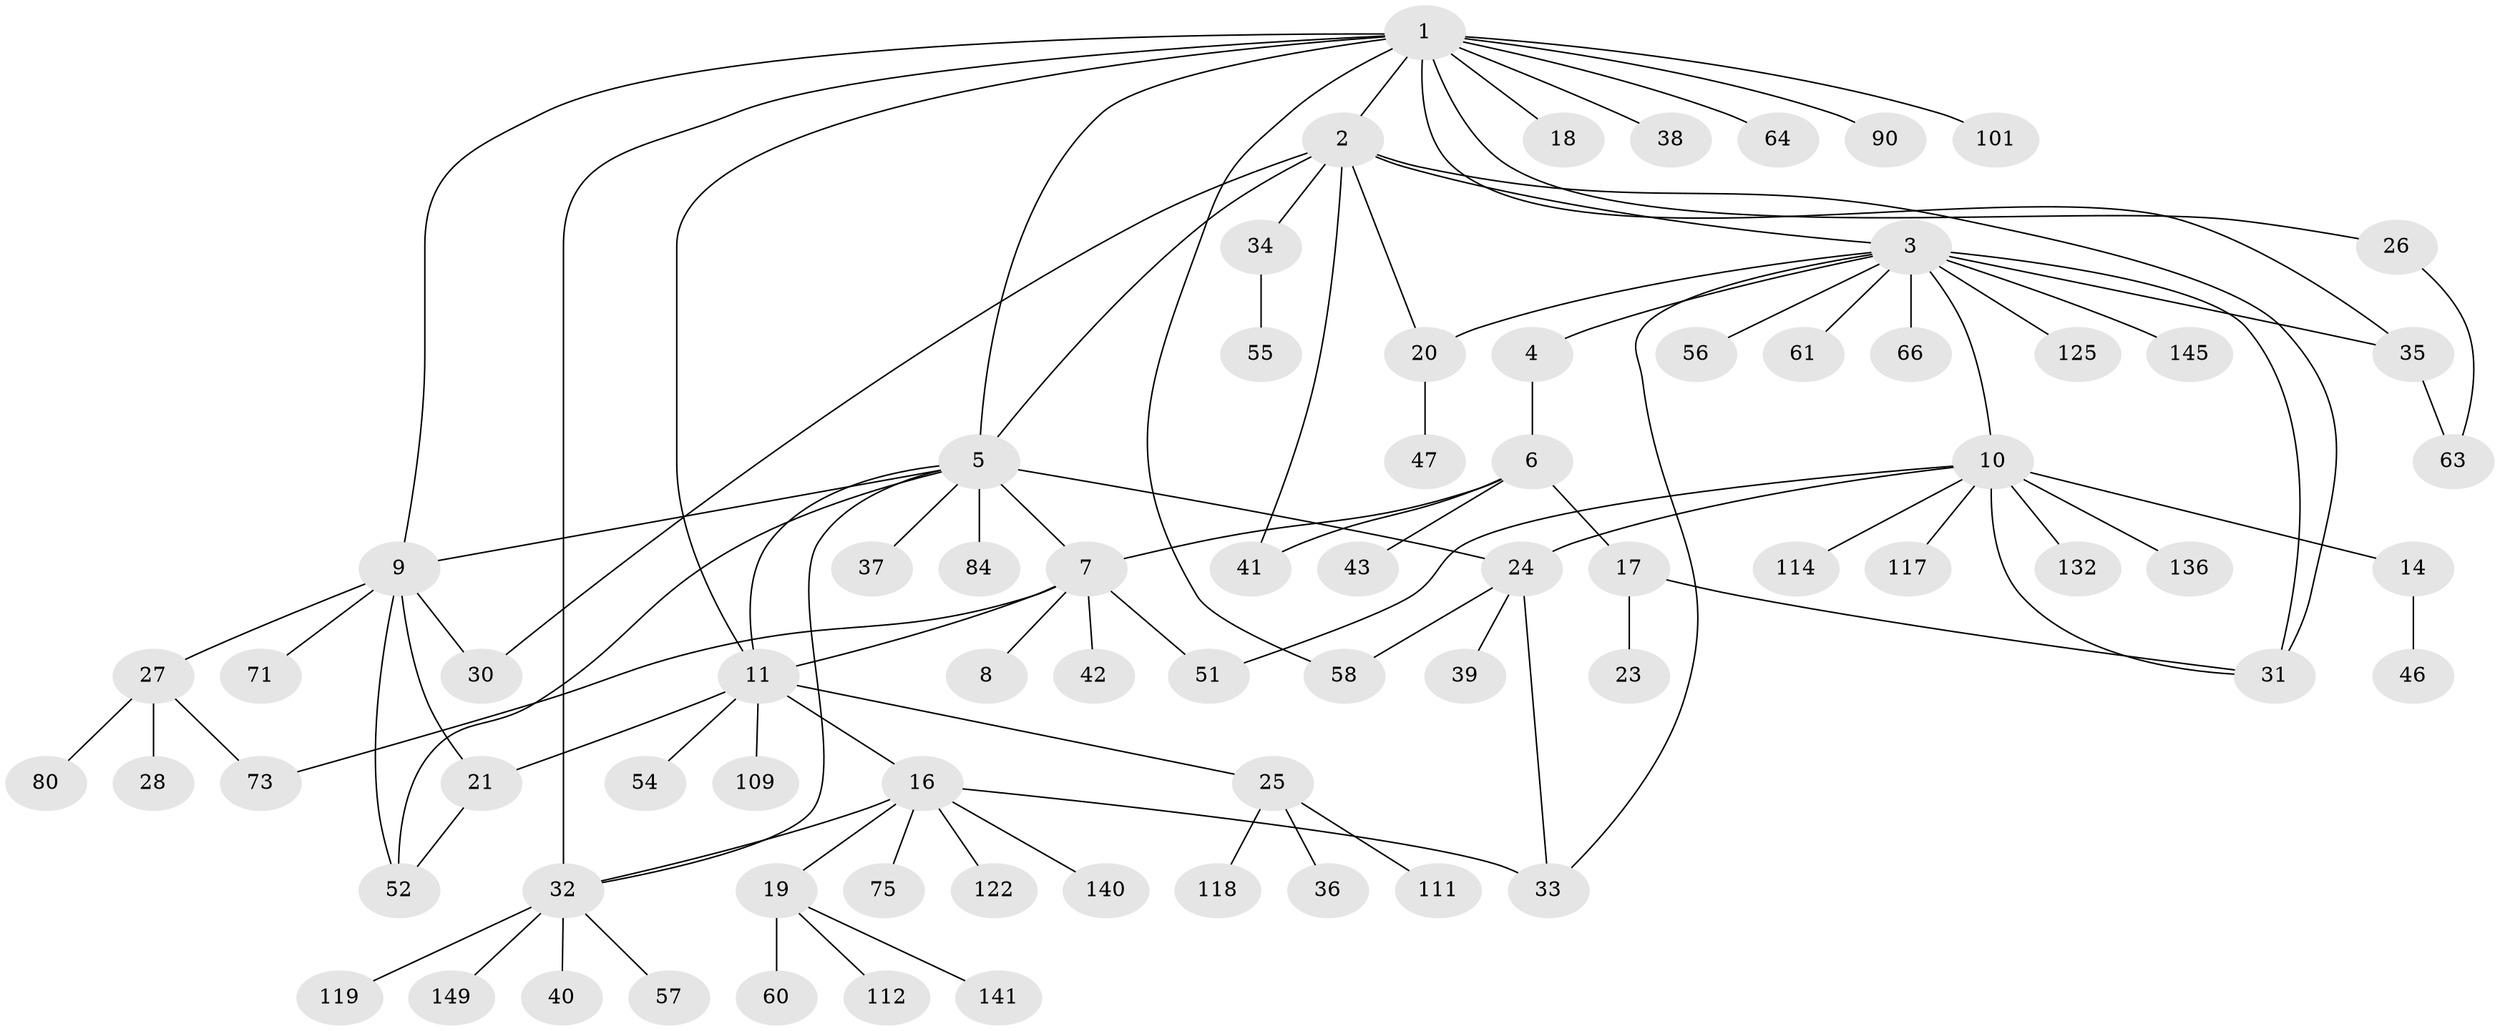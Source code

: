 // original degree distribution, {6: 0.013422818791946308, 12: 0.013422818791946308, 13: 0.013422818791946308, 2: 0.1610738255033557, 5: 0.020134228187919462, 10: 0.020134228187919462, 1: 0.5838926174496645, 9: 0.006711409395973154, 3: 0.087248322147651, 7: 0.013422818791946308, 4: 0.06040268456375839, 8: 0.006711409395973154}
// Generated by graph-tools (version 1.1) at 2025/14/03/09/25 04:14:29]
// undirected, 74 vertices, 97 edges
graph export_dot {
graph [start="1"]
  node [color=gray90,style=filled];
  1 [super="+12+50+44"];
  2 [super="+102+110+128+77"];
  3;
  4;
  5 [super="+78+13+15+94+127+148+92"];
  6;
  7 [super="+104+124+59"];
  8;
  9 [super="+79+22+69+97"];
  10;
  11 [super="+45+85"];
  14;
  16;
  17 [super="+108+129+70"];
  18 [super="+133"];
  19;
  20 [super="+123"];
  21 [super="+76"];
  23;
  24 [super="+53"];
  25;
  26;
  27;
  28;
  30;
  31 [super="+72"];
  32;
  33 [super="+49+126"];
  34;
  35;
  36;
  37;
  38;
  39 [super="+68+87"];
  40;
  41;
  42;
  43;
  46;
  47 [super="+105+120"];
  51 [super="+130+143"];
  52 [super="+103+146+138"];
  54;
  55;
  56;
  57;
  58;
  60;
  61;
  63 [super="+135"];
  64;
  66;
  71;
  73 [super="+98+147"];
  75 [super="+81+83"];
  80;
  84;
  90;
  101;
  109;
  111;
  112;
  114;
  117;
  118;
  119;
  122;
  125;
  132;
  136;
  140;
  141;
  145;
  149;
  1 -- 2;
  1 -- 90;
  1 -- 101;
  1 -- 32;
  1 -- 64;
  1 -- 35;
  1 -- 26;
  1 -- 5;
  1 -- 38;
  1 -- 9;
  1 -- 11;
  1 -- 18;
  1 -- 58;
  2 -- 3;
  2 -- 5;
  2 -- 20;
  2 -- 30;
  2 -- 34;
  2 -- 41;
  2 -- 31;
  3 -- 4;
  3 -- 10;
  3 -- 20;
  3 -- 31 [weight=2];
  3 -- 33;
  3 -- 35;
  3 -- 56;
  3 -- 61;
  3 -- 66;
  3 -- 125;
  3 -- 145;
  4 -- 6;
  5 -- 9;
  5 -- 11;
  5 -- 37;
  5 -- 24 [weight=2];
  5 -- 7;
  5 -- 52;
  5 -- 84;
  5 -- 32;
  6 -- 7;
  6 -- 17;
  6 -- 41;
  6 -- 43;
  7 -- 8;
  7 -- 11;
  7 -- 42;
  7 -- 51;
  7 -- 73;
  9 -- 27;
  9 -- 30;
  9 -- 71;
  9 -- 52;
  9 -- 21;
  10 -- 14;
  10 -- 31;
  10 -- 51;
  10 -- 114;
  10 -- 117;
  10 -- 132;
  10 -- 136;
  10 -- 24;
  11 -- 16;
  11 -- 21;
  11 -- 25;
  11 -- 54;
  11 -- 109;
  14 -- 46;
  16 -- 19;
  16 -- 32;
  16 -- 75;
  16 -- 122;
  16 -- 140;
  16 -- 33;
  17 -- 23;
  17 -- 31;
  19 -- 60;
  19 -- 112;
  19 -- 141;
  20 -- 47;
  21 -- 52;
  24 -- 39;
  24 -- 33;
  24 -- 58;
  25 -- 36;
  25 -- 111;
  25 -- 118;
  26 -- 63;
  27 -- 28;
  27 -- 73;
  27 -- 80;
  32 -- 40;
  32 -- 57;
  32 -- 119;
  32 -- 149;
  34 -- 55;
  35 -- 63;
}
